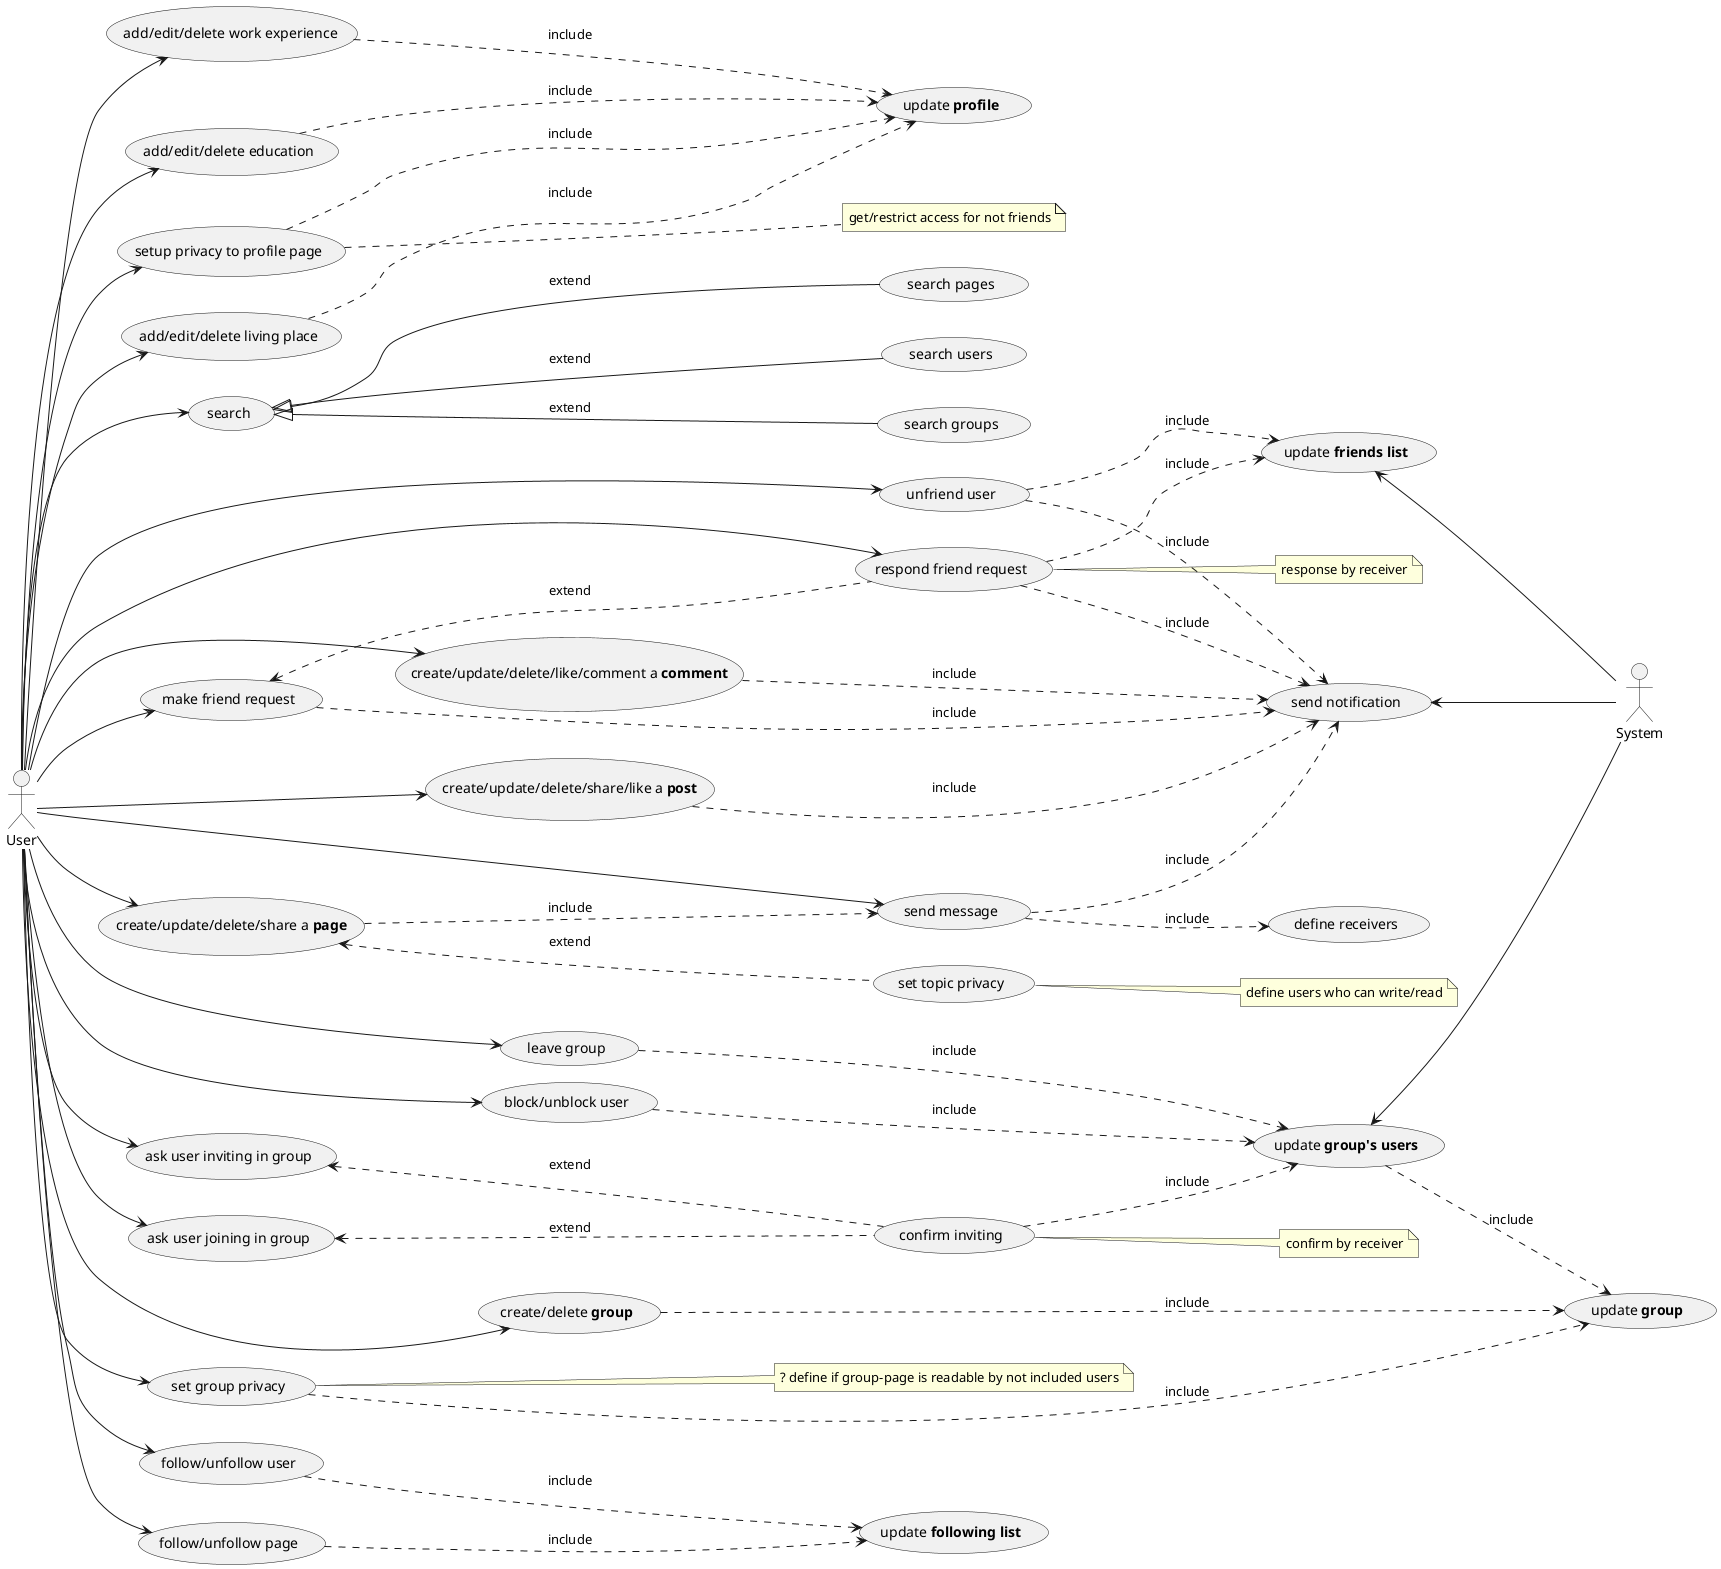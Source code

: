 @startuml
left to right direction

User --> (add/edit/delete work experience)
    (add/edit/delete work experience) ..> (update **profile**): include
User --> (add/edit/delete education)
    (add/edit/delete education) ..> (update **profile**): include
User --> (add/edit/delete living place)
    (add/edit/delete living place) ..> (update **profile**): include
User --> (setup privacy to profile page)
note right of (setup privacy to profile page): get/restrict access for not friends
    (setup privacy to profile page) ..> (update **profile**): include

User --> (search)
    (search) <|-- (search groups): extend
    (search) <|-- (search pages): extend
    (search) <|-- (search users): extend

User --> (create/update/delete/share a **page**)
    (create/update/delete/share a **page**) ..> (send message): include
    (create/update/delete/share a **page**) <.. (set topic privacy): extend
    note right of (set topic privacy): define users who can write/read

User --> (make friend request)
    (make friend request) <.. (respond friend request): extend
    note right of (respond friend request): response by receiver
        (respond friend request) ..> (update **friends list**): include
    (make friend request) ..> (send notification): include
User --> (respond friend request)
    (respond friend request) ..> (send notification): include
User --> (unfriend user)
    (unfriend user) ..> (send notification): include
    (unfriend user) ..> (update **friends list**): include
User --> (block/unblock user)
    (block/unblock user) ..> (update **group's users**): include
        (update **group's users**) ..> (update **group**): include

User --> (create/update/delete/share/like a **post**)
    (create/update/delete/share/like a **post**) ..> (send notification): include
User --> (create/update/delete/like/comment a **comment**)
    (create/update/delete/like/comment a **comment**) ..> (send notification): include
User --> (send message)
    (send message) ..> (define receivers): include
    (send message) ..> (send notification): include

User --> (follow/unfollow user)
    (follow/unfollow user) ..> (update **following list**): include
User --> (follow/unfollow page)
    (follow/unfollow page) ..> (update **following list**): include

User --> (leave group)
    (leave group) ..> (update **group's users**): include
User --> (ask user inviting in group)
    (ask user inviting in group) <.. (confirm inviting): extend
        (confirm inviting) ..> (update **group's users**): include
        note right of (confirm inviting): confirm by receiver
User --> (ask user joining in group)
    (ask user joining in group) <.. (confirm inviting): extend

(send notification) <-- System
(update **group's users**) <-- System
(update **friends list**) <-- System

User --> (create/delete **group**)
    (create/delete **group**) ..> (update **group**): include
User --> (set group privacy)
    (set group privacy) ..> (update **group**): include
note right of (set group privacy): ? define if group-page is readable by not included users

@enduml
